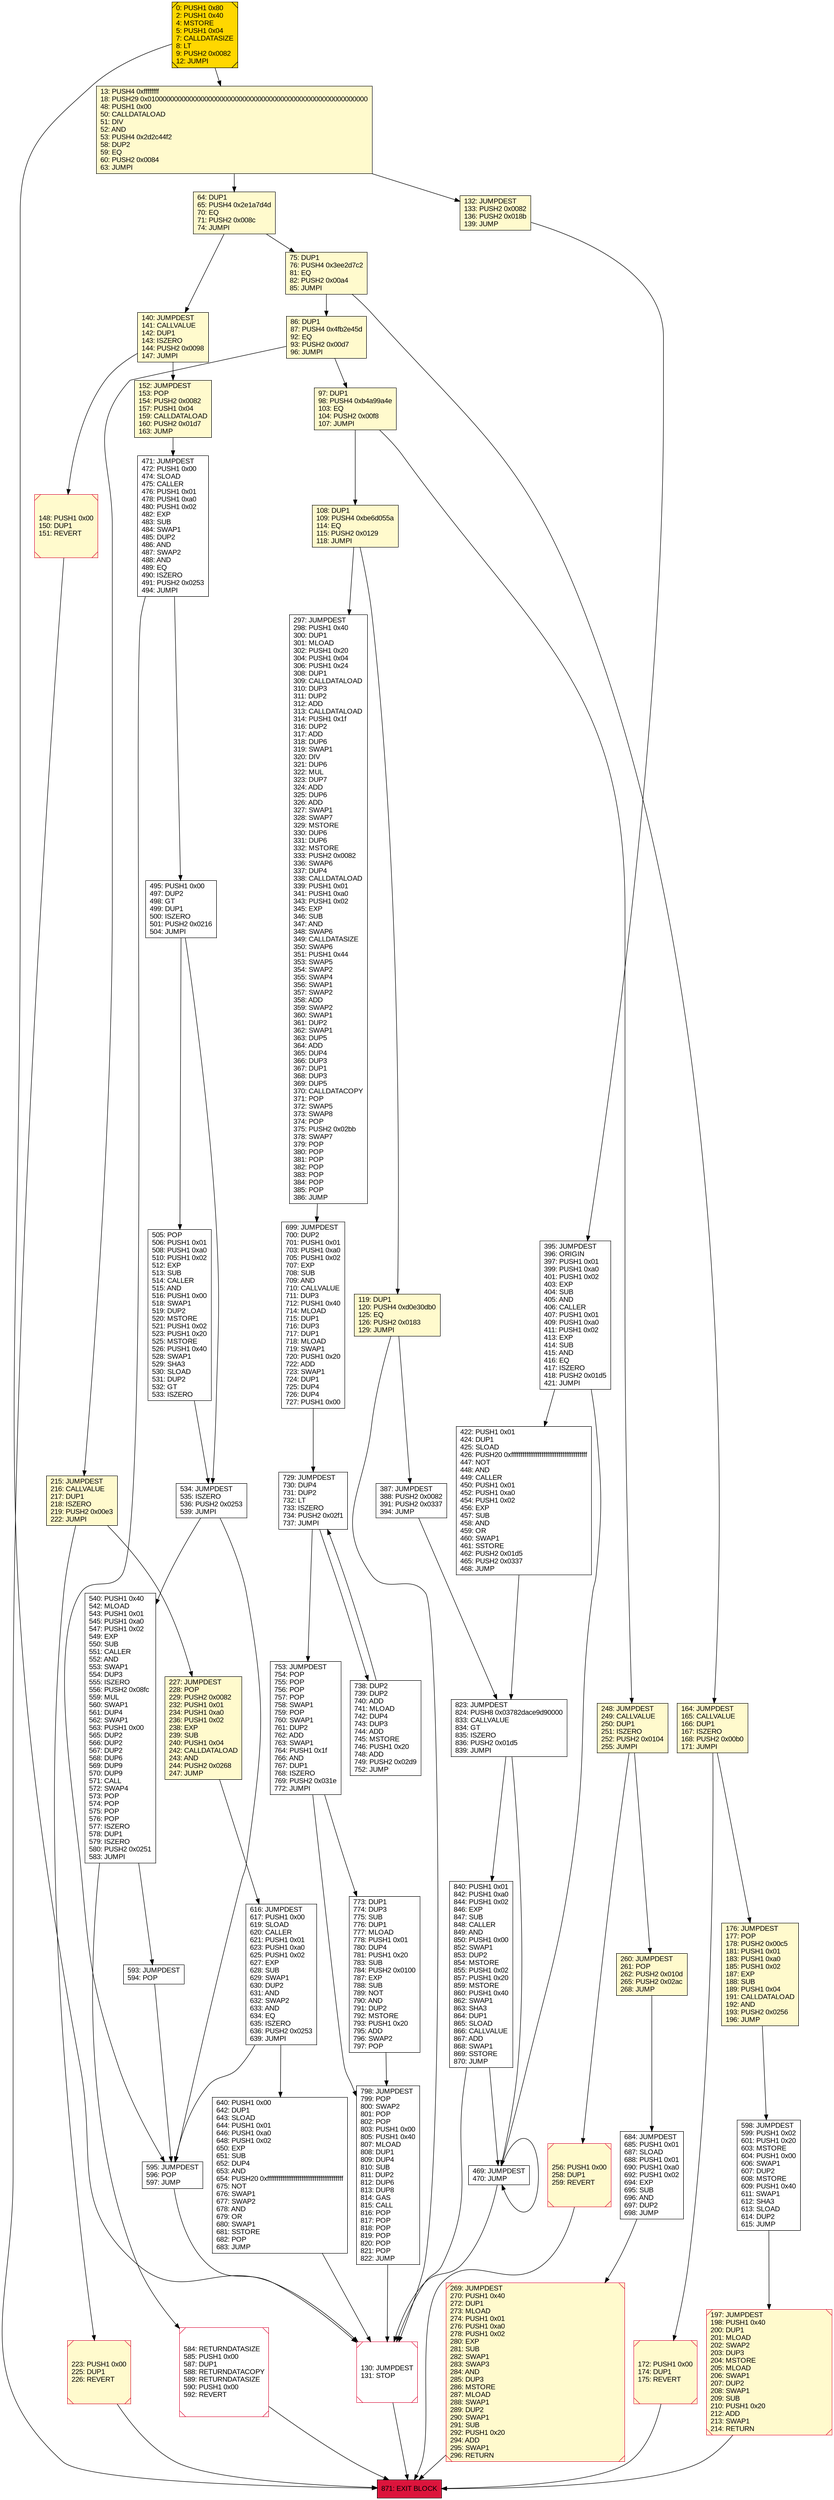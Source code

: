 digraph G {
bgcolor=transparent rankdir=UD;
node [shape=box style=filled color=black fillcolor=white fontname=arial fontcolor=black];
840 [label="840: PUSH1 0x01\l842: PUSH1 0xa0\l844: PUSH1 0x02\l846: EXP\l847: SUB\l848: CALLER\l849: AND\l850: PUSH1 0x00\l852: SWAP1\l853: DUP2\l854: MSTORE\l855: PUSH1 0x02\l857: PUSH1 0x20\l859: MSTORE\l860: PUSH1 0x40\l862: SWAP1\l863: SHA3\l864: DUP1\l865: SLOAD\l866: CALLVALUE\l867: ADD\l868: SWAP1\l869: SSTORE\l870: JUMP\l" ];
215 [label="215: JUMPDEST\l216: CALLVALUE\l217: DUP1\l218: ISZERO\l219: PUSH2 0x00e3\l222: JUMPI\l" fillcolor=lemonchiffon ];
738 [label="738: DUP2\l739: DUP2\l740: ADD\l741: MLOAD\l742: DUP4\l743: DUP3\l744: ADD\l745: MSTORE\l746: PUSH1 0x20\l748: ADD\l749: PUSH2 0x02d9\l752: JUMP\l" ];
172 [label="172: PUSH1 0x00\l174: DUP1\l175: REVERT\l" fillcolor=lemonchiffon shape=Msquare color=crimson ];
773 [label="773: DUP1\l774: DUP3\l775: SUB\l776: DUP1\l777: MLOAD\l778: PUSH1 0x01\l780: DUP4\l781: PUSH1 0x20\l783: SUB\l784: PUSH2 0x0100\l787: EXP\l788: SUB\l789: NOT\l790: AND\l791: DUP2\l792: MSTORE\l793: PUSH1 0x20\l795: ADD\l796: SWAP2\l797: POP\l" ];
471 [label="471: JUMPDEST\l472: PUSH1 0x00\l474: SLOAD\l475: CALLER\l476: PUSH1 0x01\l478: PUSH1 0xa0\l480: PUSH1 0x02\l482: EXP\l483: SUB\l484: SWAP1\l485: DUP2\l486: AND\l487: SWAP2\l488: AND\l489: EQ\l490: ISZERO\l491: PUSH2 0x0253\l494: JUMPI\l" ];
130 [label="130: JUMPDEST\l131: STOP\l" shape=Msquare color=crimson ];
753 [label="753: JUMPDEST\l754: POP\l755: POP\l756: POP\l757: POP\l758: SWAP1\l759: POP\l760: SWAP1\l761: DUP2\l762: ADD\l763: SWAP1\l764: PUSH1 0x1f\l766: AND\l767: DUP1\l768: ISZERO\l769: PUSH2 0x031e\l772: JUMPI\l" ];
534 [label="534: JUMPDEST\l535: ISZERO\l536: PUSH2 0x0253\l539: JUMPI\l" ];
297 [label="297: JUMPDEST\l298: PUSH1 0x40\l300: DUP1\l301: MLOAD\l302: PUSH1 0x20\l304: PUSH1 0x04\l306: PUSH1 0x24\l308: DUP1\l309: CALLDATALOAD\l310: DUP3\l311: DUP2\l312: ADD\l313: CALLDATALOAD\l314: PUSH1 0x1f\l316: DUP2\l317: ADD\l318: DUP6\l319: SWAP1\l320: DIV\l321: DUP6\l322: MUL\l323: DUP7\l324: ADD\l325: DUP6\l326: ADD\l327: SWAP1\l328: SWAP7\l329: MSTORE\l330: DUP6\l331: DUP6\l332: MSTORE\l333: PUSH2 0x0082\l336: SWAP6\l337: DUP4\l338: CALLDATALOAD\l339: PUSH1 0x01\l341: PUSH1 0xa0\l343: PUSH1 0x02\l345: EXP\l346: SUB\l347: AND\l348: SWAP6\l349: CALLDATASIZE\l350: SWAP6\l351: PUSH1 0x44\l353: SWAP5\l354: SWAP2\l355: SWAP4\l356: SWAP1\l357: SWAP2\l358: ADD\l359: SWAP2\l360: SWAP1\l361: DUP2\l362: SWAP1\l363: DUP5\l364: ADD\l365: DUP4\l366: DUP3\l367: DUP1\l368: DUP3\l369: DUP5\l370: CALLDATACOPY\l371: POP\l372: SWAP5\l373: SWAP8\l374: POP\l375: PUSH2 0x02bb\l378: SWAP7\l379: POP\l380: POP\l381: POP\l382: POP\l383: POP\l384: POP\l385: POP\l386: JUMP\l" ];
505 [label="505: POP\l506: PUSH1 0x01\l508: PUSH1 0xa0\l510: PUSH1 0x02\l512: EXP\l513: SUB\l514: CALLER\l515: AND\l516: PUSH1 0x00\l518: SWAP1\l519: DUP2\l520: MSTORE\l521: PUSH1 0x02\l523: PUSH1 0x20\l525: MSTORE\l526: PUSH1 0x40\l528: SWAP1\l529: SHA3\l530: SLOAD\l531: DUP2\l532: GT\l533: ISZERO\l" ];
256 [label="256: PUSH1 0x00\l258: DUP1\l259: REVERT\l" fillcolor=lemonchiffon shape=Msquare color=crimson ];
140 [label="140: JUMPDEST\l141: CALLVALUE\l142: DUP1\l143: ISZERO\l144: PUSH2 0x0098\l147: JUMPI\l" fillcolor=lemonchiffon ];
197 [label="197: JUMPDEST\l198: PUSH1 0x40\l200: DUP1\l201: MLOAD\l202: SWAP2\l203: DUP3\l204: MSTORE\l205: MLOAD\l206: SWAP1\l207: DUP2\l208: SWAP1\l209: SUB\l210: PUSH1 0x20\l212: ADD\l213: SWAP1\l214: RETURN\l" fillcolor=lemonchiffon shape=Msquare color=crimson ];
395 [label="395: JUMPDEST\l396: ORIGIN\l397: PUSH1 0x01\l399: PUSH1 0xa0\l401: PUSH1 0x02\l403: EXP\l404: SUB\l405: AND\l406: CALLER\l407: PUSH1 0x01\l409: PUSH1 0xa0\l411: PUSH1 0x02\l413: EXP\l414: SUB\l415: AND\l416: EQ\l417: ISZERO\l418: PUSH2 0x01d5\l421: JUMPI\l" ];
616 [label="616: JUMPDEST\l617: PUSH1 0x00\l619: SLOAD\l620: CALLER\l621: PUSH1 0x01\l623: PUSH1 0xa0\l625: PUSH1 0x02\l627: EXP\l628: SUB\l629: SWAP1\l630: DUP2\l631: AND\l632: SWAP2\l633: AND\l634: EQ\l635: ISZERO\l636: PUSH2 0x0253\l639: JUMPI\l" ];
798 [label="798: JUMPDEST\l799: POP\l800: SWAP2\l801: POP\l802: POP\l803: PUSH1 0x00\l805: PUSH1 0x40\l807: MLOAD\l808: DUP1\l809: DUP4\l810: SUB\l811: DUP2\l812: DUP6\l813: DUP8\l814: GAS\l815: CALL\l816: POP\l817: POP\l818: POP\l819: POP\l820: POP\l821: POP\l822: JUMP\l" ];
640 [label="640: PUSH1 0x00\l642: DUP1\l643: SLOAD\l644: PUSH1 0x01\l646: PUSH1 0xa0\l648: PUSH1 0x02\l650: EXP\l651: SUB\l652: DUP4\l653: AND\l654: PUSH20 0xffffffffffffffffffffffffffffffffffffffff\l675: NOT\l676: SWAP1\l677: SWAP2\l678: AND\l679: OR\l680: SWAP1\l681: SSTORE\l682: POP\l683: JUMP\l" ];
148 [label="148: PUSH1 0x00\l150: DUP1\l151: REVERT\l" fillcolor=lemonchiffon shape=Msquare color=crimson ];
269 [label="269: JUMPDEST\l270: PUSH1 0x40\l272: DUP1\l273: MLOAD\l274: PUSH1 0x01\l276: PUSH1 0xa0\l278: PUSH1 0x02\l280: EXP\l281: SUB\l282: SWAP1\l283: SWAP3\l284: AND\l285: DUP3\l286: MSTORE\l287: MLOAD\l288: SWAP1\l289: DUP2\l290: SWAP1\l291: SUB\l292: PUSH1 0x20\l294: ADD\l295: SWAP1\l296: RETURN\l" fillcolor=lemonchiffon shape=Msquare color=crimson ];
227 [label="227: JUMPDEST\l228: POP\l229: PUSH2 0x0082\l232: PUSH1 0x01\l234: PUSH1 0xa0\l236: PUSH1 0x02\l238: EXP\l239: SUB\l240: PUSH1 0x04\l242: CALLDATALOAD\l243: AND\l244: PUSH2 0x0268\l247: JUMP\l" fillcolor=lemonchiffon ];
729 [label="729: JUMPDEST\l730: DUP4\l731: DUP2\l732: LT\l733: ISZERO\l734: PUSH2 0x02f1\l737: JUMPI\l" ];
75 [label="75: DUP1\l76: PUSH4 0x3ee2d7c2\l81: EQ\l82: PUSH2 0x00a4\l85: JUMPI\l" fillcolor=lemonchiffon ];
387 [label="387: JUMPDEST\l388: PUSH2 0x0082\l391: PUSH2 0x0337\l394: JUMP\l" ];
699 [label="699: JUMPDEST\l700: DUP2\l701: PUSH1 0x01\l703: PUSH1 0xa0\l705: PUSH1 0x02\l707: EXP\l708: SUB\l709: AND\l710: CALLVALUE\l711: DUP3\l712: PUSH1 0x40\l714: MLOAD\l715: DUP1\l716: DUP3\l717: DUP1\l718: MLOAD\l719: SWAP1\l720: PUSH1 0x20\l722: ADD\l723: SWAP1\l724: DUP1\l725: DUP4\l726: DUP4\l727: PUSH1 0x00\l" ];
164 [label="164: JUMPDEST\l165: CALLVALUE\l166: DUP1\l167: ISZERO\l168: PUSH2 0x00b0\l171: JUMPI\l" fillcolor=lemonchiffon ];
13 [label="13: PUSH4 0xffffffff\l18: PUSH29 0x0100000000000000000000000000000000000000000000000000000000\l48: PUSH1 0x00\l50: CALLDATALOAD\l51: DIV\l52: AND\l53: PUSH4 0x2d2c44f2\l58: DUP2\l59: EQ\l60: PUSH2 0x0084\l63: JUMPI\l" fillcolor=lemonchiffon ];
152 [label="152: JUMPDEST\l153: POP\l154: PUSH2 0x0082\l157: PUSH1 0x04\l159: CALLDATALOAD\l160: PUSH2 0x01d7\l163: JUMP\l" fillcolor=lemonchiffon ];
584 [label="584: RETURNDATASIZE\l585: PUSH1 0x00\l587: DUP1\l588: RETURNDATACOPY\l589: RETURNDATASIZE\l590: PUSH1 0x00\l592: REVERT\l" shape=Msquare color=crimson ];
495 [label="495: PUSH1 0x00\l497: DUP2\l498: GT\l499: DUP1\l500: ISZERO\l501: PUSH2 0x0216\l504: JUMPI\l" ];
86 [label="86: DUP1\l87: PUSH4 0x4fb2e45d\l92: EQ\l93: PUSH2 0x00d7\l96: JUMPI\l" fillcolor=lemonchiffon ];
593 [label="593: JUMPDEST\l594: POP\l" ];
469 [label="469: JUMPDEST\l470: JUMP\l" ];
64 [label="64: DUP1\l65: PUSH4 0x2e1a7d4d\l70: EQ\l71: PUSH2 0x008c\l74: JUMPI\l" fillcolor=lemonchiffon ];
248 [label="248: JUMPDEST\l249: CALLVALUE\l250: DUP1\l251: ISZERO\l252: PUSH2 0x0104\l255: JUMPI\l" fillcolor=lemonchiffon ];
119 [label="119: DUP1\l120: PUSH4 0xd0e30db0\l125: EQ\l126: PUSH2 0x0183\l129: JUMPI\l" fillcolor=lemonchiffon ];
684 [label="684: JUMPDEST\l685: PUSH1 0x01\l687: SLOAD\l688: PUSH1 0x01\l690: PUSH1 0xa0\l692: PUSH1 0x02\l694: EXP\l695: SUB\l696: AND\l697: DUP2\l698: JUMP\l" ];
823 [label="823: JUMPDEST\l824: PUSH8 0x03782dace9d90000\l833: CALLVALUE\l834: GT\l835: ISZERO\l836: PUSH2 0x01d5\l839: JUMPI\l" ];
0 [label="0: PUSH1 0x80\l2: PUSH1 0x40\l4: MSTORE\l5: PUSH1 0x04\l7: CALLDATASIZE\l8: LT\l9: PUSH2 0x0082\l12: JUMPI\l" fillcolor=lemonchiffon shape=Msquare fillcolor=gold ];
422 [label="422: PUSH1 0x01\l424: DUP1\l425: SLOAD\l426: PUSH20 0xffffffffffffffffffffffffffffffffffffffff\l447: NOT\l448: AND\l449: CALLER\l450: PUSH1 0x01\l452: PUSH1 0xa0\l454: PUSH1 0x02\l456: EXP\l457: SUB\l458: AND\l459: OR\l460: SWAP1\l461: SSTORE\l462: PUSH2 0x01d5\l465: PUSH2 0x0337\l468: JUMP\l" ];
598 [label="598: JUMPDEST\l599: PUSH1 0x02\l601: PUSH1 0x20\l603: MSTORE\l604: PUSH1 0x00\l606: SWAP1\l607: DUP2\l608: MSTORE\l609: PUSH1 0x40\l611: SWAP1\l612: SHA3\l613: SLOAD\l614: DUP2\l615: JUMP\l" ];
871 [label="871: EXIT BLOCK\l" fillcolor=crimson ];
108 [label="108: DUP1\l109: PUSH4 0xbe6d055a\l114: EQ\l115: PUSH2 0x0129\l118: JUMPI\l" fillcolor=lemonchiffon ];
540 [label="540: PUSH1 0x40\l542: MLOAD\l543: PUSH1 0x01\l545: PUSH1 0xa0\l547: PUSH1 0x02\l549: EXP\l550: SUB\l551: CALLER\l552: AND\l553: SWAP1\l554: DUP3\l555: ISZERO\l556: PUSH2 0x08fc\l559: MUL\l560: SWAP1\l561: DUP4\l562: SWAP1\l563: PUSH1 0x00\l565: DUP2\l566: DUP2\l567: DUP2\l568: DUP6\l569: DUP9\l570: DUP9\l571: CALL\l572: SWAP4\l573: POP\l574: POP\l575: POP\l576: POP\l577: ISZERO\l578: DUP1\l579: ISZERO\l580: PUSH2 0x0251\l583: JUMPI\l" ];
176 [label="176: JUMPDEST\l177: POP\l178: PUSH2 0x00c5\l181: PUSH1 0x01\l183: PUSH1 0xa0\l185: PUSH1 0x02\l187: EXP\l188: SUB\l189: PUSH1 0x04\l191: CALLDATALOAD\l192: AND\l193: PUSH2 0x0256\l196: JUMP\l" fillcolor=lemonchiffon ];
595 [label="595: JUMPDEST\l596: POP\l597: JUMP\l" ];
260 [label="260: JUMPDEST\l261: POP\l262: PUSH2 0x010d\l265: PUSH2 0x02ac\l268: JUMP\l" fillcolor=lemonchiffon ];
132 [label="132: JUMPDEST\l133: PUSH2 0x0082\l136: PUSH2 0x018b\l139: JUMP\l" fillcolor=lemonchiffon ];
97 [label="97: DUP1\l98: PUSH4 0xb4a99a4e\l103: EQ\l104: PUSH2 0x00f8\l107: JUMPI\l" fillcolor=lemonchiffon ];
223 [label="223: PUSH1 0x00\l225: DUP1\l226: REVERT\l" fillcolor=lemonchiffon shape=Msquare color=crimson ];
469 -> 469;
422 -> 823;
823 -> 469;
505 -> 534;
540 -> 593;
108 -> 119;
140 -> 148;
699 -> 729;
176 -> 598;
227 -> 616;
260 -> 684;
248 -> 260;
593 -> 595;
75 -> 164;
97 -> 108;
840 -> 130;
753 -> 773;
223 -> 871;
616 -> 640;
75 -> 86;
97 -> 248;
86 -> 97;
773 -> 798;
164 -> 176;
640 -> 130;
64 -> 75;
13 -> 132;
119 -> 387;
387 -> 823;
13 -> 64;
584 -> 871;
0 -> 13;
540 -> 584;
215 -> 227;
753 -> 798;
798 -> 130;
248 -> 256;
495 -> 505;
598 -> 197;
197 -> 871;
495 -> 534;
256 -> 871;
64 -> 140;
152 -> 471;
395 -> 469;
471 -> 495;
729 -> 738;
738 -> 729;
297 -> 699;
395 -> 422;
684 -> 269;
148 -> 871;
269 -> 871;
132 -> 395;
729 -> 753;
86 -> 215;
164 -> 172;
616 -> 595;
471 -> 595;
595 -> 130;
840 -> 469;
823 -> 840;
172 -> 871;
534 -> 595;
108 -> 297;
130 -> 871;
119 -> 130;
0 -> 130;
534 -> 540;
469 -> 130;
140 -> 152;
215 -> 223;
}